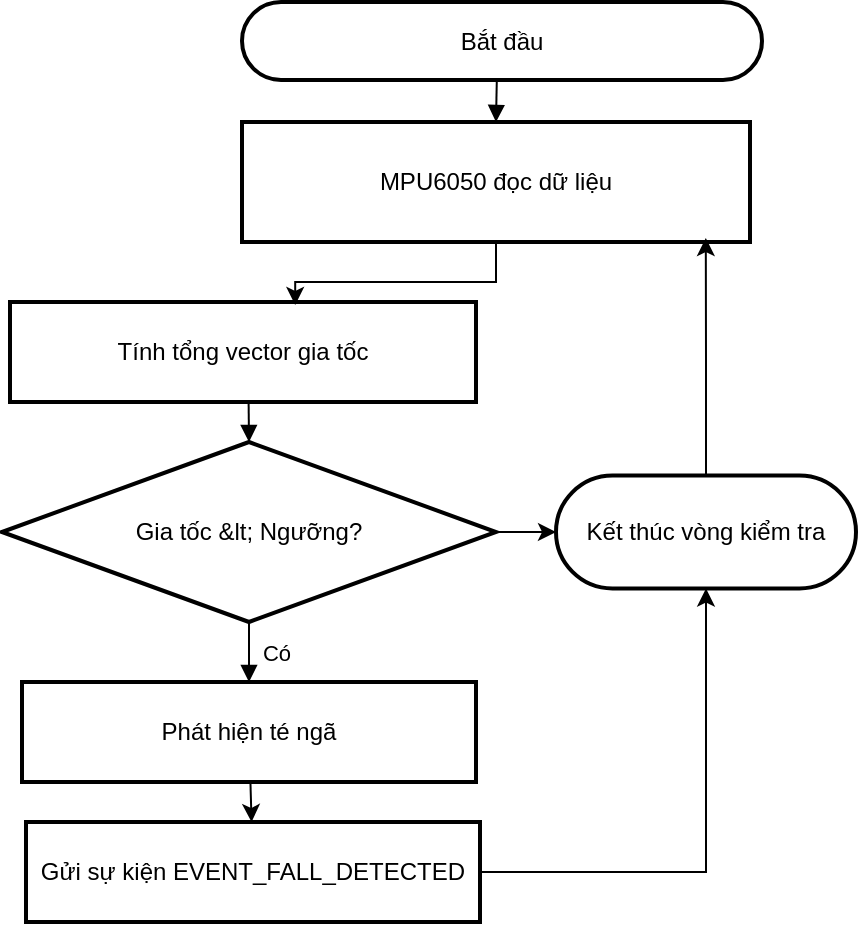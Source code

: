 <mxfile version="28.0.6">
  <diagram name="Page-1" id="oRjMqMTdMht6xzY0DjWO">
    <mxGraphModel dx="1246" dy="824" grid="1" gridSize="10" guides="1" tooltips="1" connect="1" arrows="1" fold="1" page="1" pageScale="1" pageWidth="850" pageHeight="1100" math="0" shadow="0">
      <root>
        <mxCell id="0" />
        <mxCell id="1" parent="0" />
        <mxCell id="AOXDfMxbHxmrqoLTAo5D-33" value="Bắt đầu" style="rounded=1;whiteSpace=wrap;arcSize=50;strokeWidth=2;labelBackgroundColor=none;" parent="1" vertex="1">
          <mxGeometry x="223" y="30" width="260" height="39" as="geometry" />
        </mxCell>
        <mxCell id="AOXDfMxbHxmrqoLTAo5D-34" value="MPU6050 đọc dữ liệu" style="whiteSpace=wrap;strokeWidth=2;labelBackgroundColor=none;" parent="1" vertex="1">
          <mxGeometry x="223" y="90" width="254" height="60" as="geometry" />
        </mxCell>
        <mxCell id="AOXDfMxbHxmrqoLTAo5D-35" value="Tính tổng vector gia tốc" style="whiteSpace=wrap;strokeWidth=2;labelBackgroundColor=none;" parent="1" vertex="1">
          <mxGeometry x="107" y="180" width="233" height="50" as="geometry" />
        </mxCell>
        <mxCell id="5jznRoAWgzzJiD-D76dw-4" style="edgeStyle=orthogonalEdgeStyle;rounded=0;orthogonalLoop=1;jettySize=auto;html=1;labelBackgroundColor=none;fontColor=default;" edge="1" parent="1" source="AOXDfMxbHxmrqoLTAo5D-36" target="AOXDfMxbHxmrqoLTAo5D-39">
          <mxGeometry relative="1" as="geometry" />
        </mxCell>
        <mxCell id="AOXDfMxbHxmrqoLTAo5D-36" value="Gia tốc &amp;lt; Ngưỡng?" style="rhombus;strokeWidth=2;whiteSpace=wrap;labelBackgroundColor=none;" parent="1" vertex="1">
          <mxGeometry x="103" y="250" width="247" height="90" as="geometry" />
        </mxCell>
        <mxCell id="5jznRoAWgzzJiD-D76dw-1" value="" style="rounded=0;orthogonalLoop=1;jettySize=auto;html=1;labelBackgroundColor=none;fontColor=default;" edge="1" parent="1" source="AOXDfMxbHxmrqoLTAo5D-37" target="AOXDfMxbHxmrqoLTAo5D-38">
          <mxGeometry relative="1" as="geometry" />
        </mxCell>
        <mxCell id="AOXDfMxbHxmrqoLTAo5D-37" value="Phát hiện té ngã" style="whiteSpace=wrap;strokeWidth=2;labelBackgroundColor=none;" parent="1" vertex="1">
          <mxGeometry x="113" y="370" width="227" height="50" as="geometry" />
        </mxCell>
        <mxCell id="AOXDfMxbHxmrqoLTAo5D-48" style="edgeStyle=orthogonalEdgeStyle;rounded=0;orthogonalLoop=1;jettySize=auto;html=1;labelBackgroundColor=none;fontColor=default;entryX=0.5;entryY=1;entryDx=0;entryDy=0;" parent="1" source="AOXDfMxbHxmrqoLTAo5D-38" edge="1" target="AOXDfMxbHxmrqoLTAo5D-39">
          <mxGeometry relative="1" as="geometry">
            <mxPoint x="420" y="450" as="targetPoint" />
          </mxGeometry>
        </mxCell>
        <mxCell id="AOXDfMxbHxmrqoLTAo5D-38" value="Gửi sự kiện EVENT_FALL_DETECTED" style="whiteSpace=wrap;strokeWidth=2;labelBackgroundColor=none;" parent="1" vertex="1">
          <mxGeometry x="115" y="440" width="227" height="50" as="geometry" />
        </mxCell>
        <mxCell id="AOXDfMxbHxmrqoLTAo5D-39" value="Kết thúc vòng kiểm tra" style="rounded=1;whiteSpace=wrap;arcSize=50;strokeWidth=2;labelBackgroundColor=none;" parent="1" vertex="1">
          <mxGeometry x="380" y="266.75" width="150" height="56.5" as="geometry" />
        </mxCell>
        <mxCell id="AOXDfMxbHxmrqoLTAo5D-40" value="" style="curved=1;startArrow=none;endArrow=block;exitX=0.49;exitY=1;entryX=0.5;entryY=0;rounded=0;labelBackgroundColor=none;fontColor=default;" parent="1" source="AOXDfMxbHxmrqoLTAo5D-33" target="AOXDfMxbHxmrqoLTAo5D-34" edge="1">
          <mxGeometry relative="1" as="geometry">
            <Array as="points" />
          </mxGeometry>
        </mxCell>
        <mxCell id="AOXDfMxbHxmrqoLTAo5D-42" value="" style="curved=1;startArrow=none;endArrow=block;exitX=0.512;exitY=0.98;entryX=0.5;entryY=0;rounded=0;labelBackgroundColor=none;fontColor=default;exitDx=0;exitDy=0;exitPerimeter=0;" parent="1" source="AOXDfMxbHxmrqoLTAo5D-35" target="AOXDfMxbHxmrqoLTAo5D-36" edge="1">
          <mxGeometry relative="1" as="geometry">
            <Array as="points" />
          </mxGeometry>
        </mxCell>
        <mxCell id="AOXDfMxbHxmrqoLTAo5D-43" value="Có" style="startArrow=none;endArrow=block;exitX=0.5;exitY=1;entryX=0.5;entryY=0;rounded=0;exitDx=0;exitDy=0;entryDx=0;entryDy=0;labelBackgroundColor=none;fontColor=default;" parent="1" source="AOXDfMxbHxmrqoLTAo5D-36" target="AOXDfMxbHxmrqoLTAo5D-37" edge="1">
          <mxGeometry x="-0.006" y="14" relative="1" as="geometry">
            <mxPoint as="offset" />
          </mxGeometry>
        </mxCell>
        <mxCell id="5jznRoAWgzzJiD-D76dw-3" style="edgeStyle=orthogonalEdgeStyle;rounded=0;orthogonalLoop=1;jettySize=auto;html=1;exitX=0.5;exitY=1;exitDx=0;exitDy=0;entryX=0.612;entryY=0.03;entryDx=0;entryDy=0;entryPerimeter=0;labelBackgroundColor=none;fontColor=default;" edge="1" parent="1" source="AOXDfMxbHxmrqoLTAo5D-34" target="AOXDfMxbHxmrqoLTAo5D-35">
          <mxGeometry relative="1" as="geometry" />
        </mxCell>
        <mxCell id="5jznRoAWgzzJiD-D76dw-5" style="edgeStyle=orthogonalEdgeStyle;rounded=0;orthogonalLoop=1;jettySize=auto;html=1;entryX=0.913;entryY=0.967;entryDx=0;entryDy=0;entryPerimeter=0;labelBackgroundColor=none;fontColor=default;" edge="1" parent="1" source="AOXDfMxbHxmrqoLTAo5D-39" target="AOXDfMxbHxmrqoLTAo5D-34">
          <mxGeometry relative="1" as="geometry" />
        </mxCell>
      </root>
    </mxGraphModel>
  </diagram>
</mxfile>
